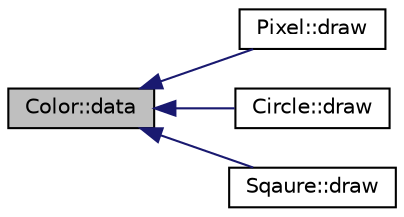 digraph "Color::data"
{
  edge [fontname="Helvetica",fontsize="10",labelfontname="Helvetica",labelfontsize="10"];
  node [fontname="Helvetica",fontsize="10",shape=record];
  rankdir="LR";
  Node1 [label="Color::data",height=0.2,width=0.4,color="black", fillcolor="grey75", style="filled", fontcolor="black"];
  Node1 -> Node2 [dir="back",color="midnightblue",fontsize="10",style="solid",fontname="Helvetica"];
  Node2 [label="Pixel::draw",height=0.2,width=0.4,color="black", fillcolor="white", style="filled",URL="$class_pixel.html#a1b4934d22350c083260da1d5072c7a16"];
  Node1 -> Node3 [dir="back",color="midnightblue",fontsize="10",style="solid",fontname="Helvetica"];
  Node3 [label="Circle::draw",height=0.2,width=0.4,color="black", fillcolor="white", style="filled",URL="$class_circle.html#ac80d2faf29eab56f1a5c041424a07db8"];
  Node1 -> Node4 [dir="back",color="midnightblue",fontsize="10",style="solid",fontname="Helvetica"];
  Node4 [label="Sqaure::draw",height=0.2,width=0.4,color="black", fillcolor="white", style="filled",URL="$class_sqaure.html#add5bf042e4d2785db26c17584d3e407e"];
}
